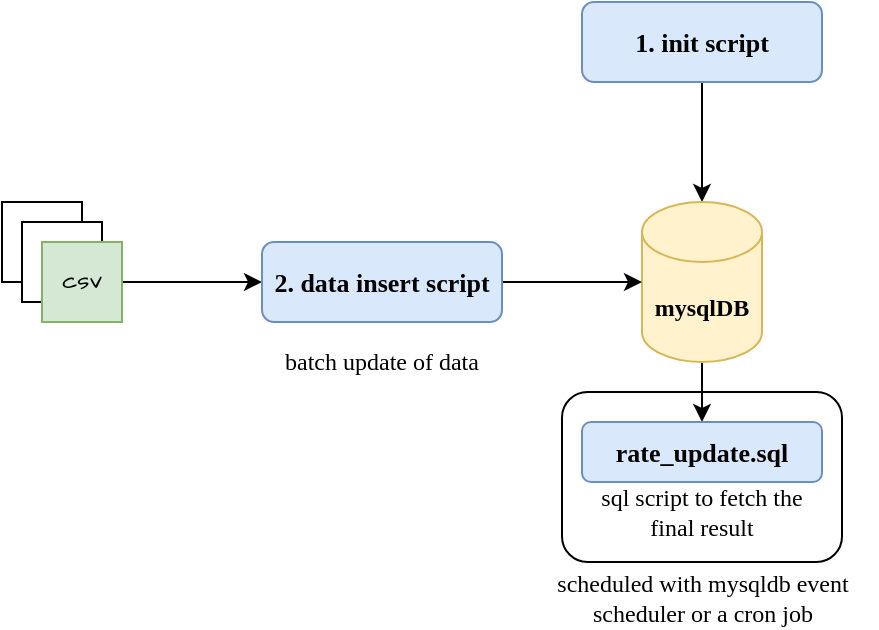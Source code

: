 <mxfile version="24.7.16">
  <diagram name="Page-1" id="KzOL4_ZNEfANSe-5ZCs7">
    <mxGraphModel dx="1434" dy="738" grid="1" gridSize="10" guides="1" tooltips="1" connect="1" arrows="1" fold="1" page="1" pageScale="1" pageWidth="850" pageHeight="1100" math="0" shadow="0">
      <root>
        <mxCell id="0" />
        <mxCell id="1" parent="0" />
        <mxCell id="5rm0mUa7MEuSm6nv5d08-22" value="" style="rounded=1;whiteSpace=wrap;html=1;hachureGap=4;fontFamily=Architects Daughter;fontSource=https%3A%2F%2Ffonts.googleapis.com%2Fcss%3Ffamily%3DArchitects%2BDaughter;" vertex="1" parent="1">
          <mxGeometry x="350" y="345" width="140" height="85" as="geometry" />
        </mxCell>
        <mxCell id="5rm0mUa7MEuSm6nv5d08-13" style="edgeStyle=orthogonalEdgeStyle;rounded=0;hachureGap=4;orthogonalLoop=1;jettySize=auto;html=1;fontFamily=Architects Daughter;fontSource=https%3A%2F%2Ffonts.googleapis.com%2Fcss%3Ffamily%3DArchitects%2BDaughter;" edge="1" parent="1" source="5rm0mUa7MEuSm6nv5d08-1" target="5rm0mUa7MEuSm6nv5d08-12">
          <mxGeometry relative="1" as="geometry" />
        </mxCell>
        <mxCell id="5rm0mUa7MEuSm6nv5d08-1" value="&lt;font face=&quot;Comic Sans MS&quot; size=&quot;1&quot; style=&quot;&quot;&gt;&lt;b style=&quot;font-size: 13px;&quot;&gt;1. init script&lt;/b&gt;&lt;/font&gt;" style="rounded=1;whiteSpace=wrap;html=1;hachureGap=4;fontFamily=Times New Roman;fillColor=#dae8fc;strokeColor=#6c8ebf;" vertex="1" parent="1">
          <mxGeometry x="360" y="150" width="120" height="40" as="geometry" />
        </mxCell>
        <mxCell id="5rm0mUa7MEuSm6nv5d08-5" value="" style="whiteSpace=wrap;html=1;aspect=fixed;hachureGap=4;fontFamily=Architects Daughter;fontSource=https%3A%2F%2Ffonts.googleapis.com%2Fcss%3Ffamily%3DArchitects%2BDaughter;" vertex="1" parent="1">
          <mxGeometry x="70" y="250" width="40" height="40" as="geometry" />
        </mxCell>
        <mxCell id="5rm0mUa7MEuSm6nv5d08-6" value="" style="whiteSpace=wrap;html=1;aspect=fixed;hachureGap=4;fontFamily=Architects Daughter;fontSource=https%3A%2F%2Ffonts.googleapis.com%2Fcss%3Ffamily%3DArchitects%2BDaughter;" vertex="1" parent="1">
          <mxGeometry x="80" y="260" width="40" height="40" as="geometry" />
        </mxCell>
        <mxCell id="5rm0mUa7MEuSm6nv5d08-15" style="edgeStyle=orthogonalEdgeStyle;rounded=0;hachureGap=4;orthogonalLoop=1;jettySize=auto;html=1;fontFamily=Architects Daughter;fontSource=https%3A%2F%2Ffonts.googleapis.com%2Fcss%3Ffamily%3DArchitects%2BDaughter;" edge="1" parent="1" source="5rm0mUa7MEuSm6nv5d08-8" target="5rm0mUa7MEuSm6nv5d08-14">
          <mxGeometry relative="1" as="geometry" />
        </mxCell>
        <mxCell id="5rm0mUa7MEuSm6nv5d08-8" value="csv" style="whiteSpace=wrap;html=1;aspect=fixed;hachureGap=4;fontFamily=Architects Daughter;fontSource=https%3A%2F%2Ffonts.googleapis.com%2Fcss%3Ffamily%3DArchitects%2BDaughter;fillColor=#d5e8d4;strokeColor=#82b366;" vertex="1" parent="1">
          <mxGeometry x="90" y="270" width="40" height="40" as="geometry" />
        </mxCell>
        <mxCell id="5rm0mUa7MEuSm6nv5d08-21" style="edgeStyle=orthogonalEdgeStyle;rounded=0;hachureGap=4;orthogonalLoop=1;jettySize=auto;html=1;entryX=0.5;entryY=0;entryDx=0;entryDy=0;fontFamily=Comic Sans MS;" edge="1" parent="1" source="5rm0mUa7MEuSm6nv5d08-12" target="5rm0mUa7MEuSm6nv5d08-19">
          <mxGeometry relative="1" as="geometry" />
        </mxCell>
        <mxCell id="5rm0mUa7MEuSm6nv5d08-12" value="&lt;font face=&quot;Comic Sans MS&quot;&gt;&lt;b&gt;mysqlDB&lt;/b&gt;&lt;/font&gt;" style="shape=cylinder3;whiteSpace=wrap;html=1;boundedLbl=1;backgroundOutline=1;size=15;hachureGap=4;fontFamily=Architects Daughter;fontSource=https%3A%2F%2Ffonts.googleapis.com%2Fcss%3Ffamily%3DArchitects%2BDaughter;fillColor=#fff2cc;strokeColor=#d6b656;" vertex="1" parent="1">
          <mxGeometry x="390" y="250" width="60" height="80" as="geometry" />
        </mxCell>
        <mxCell id="5rm0mUa7MEuSm6nv5d08-16" style="edgeStyle=orthogonalEdgeStyle;rounded=0;hachureGap=4;orthogonalLoop=1;jettySize=auto;html=1;fontFamily=Architects Daughter;fontSource=https%3A%2F%2Ffonts.googleapis.com%2Fcss%3Ffamily%3DArchitects%2BDaughter;" edge="1" parent="1" source="5rm0mUa7MEuSm6nv5d08-14" target="5rm0mUa7MEuSm6nv5d08-12">
          <mxGeometry relative="1" as="geometry" />
        </mxCell>
        <mxCell id="5rm0mUa7MEuSm6nv5d08-14" value="&lt;font face=&quot;Comic Sans MS&quot; size=&quot;1&quot; style=&quot;&quot;&gt;&lt;b style=&quot;font-size: 13px;&quot;&gt;2. data insert script&lt;/b&gt;&lt;/font&gt;" style="rounded=1;whiteSpace=wrap;html=1;hachureGap=4;fontFamily=Times New Roman;fillColor=#dae8fc;strokeColor=#6c8ebf;" vertex="1" parent="1">
          <mxGeometry x="200" y="270" width="120" height="40" as="geometry" />
        </mxCell>
        <mxCell id="5rm0mUa7MEuSm6nv5d08-19" value="&lt;font face=&quot;Comic Sans MS&quot; size=&quot;1&quot; style=&quot;&quot;&gt;&lt;b style=&quot;font-size: 13px;&quot;&gt;rate_update.sql&lt;/b&gt;&lt;/font&gt;" style="rounded=1;whiteSpace=wrap;html=1;hachureGap=4;fontFamily=Times New Roman;fillColor=#dae8fc;strokeColor=#6c8ebf;" vertex="1" parent="1">
          <mxGeometry x="360" y="360" width="120" height="30" as="geometry" />
        </mxCell>
        <mxCell id="5rm0mUa7MEuSm6nv5d08-20" value="scheduled with mysqldb event scheduler or a cron job" style="text;html=1;align=center;verticalAlign=middle;whiteSpace=wrap;rounded=0;fontFamily=Comic Sans MS;fontStyle=0" vertex="1" parent="1">
          <mxGeometry x="332.5" y="433" width="175" height="30" as="geometry" />
        </mxCell>
        <mxCell id="5rm0mUa7MEuSm6nv5d08-24" value="batch update of data" style="text;html=1;align=center;verticalAlign=middle;whiteSpace=wrap;rounded=0;fontFamily=Comic Sans MS;fontStyle=0" vertex="1" parent="1">
          <mxGeometry x="205" y="315" width="110" height="30" as="geometry" />
        </mxCell>
        <mxCell id="5rm0mUa7MEuSm6nv5d08-25" value="sql script to fetch the final result" style="text;html=1;align=center;verticalAlign=middle;whiteSpace=wrap;rounded=0;fontFamily=Comic Sans MS;fontStyle=0" vertex="1" parent="1">
          <mxGeometry x="365" y="390" width="110" height="30" as="geometry" />
        </mxCell>
      </root>
    </mxGraphModel>
  </diagram>
</mxfile>
